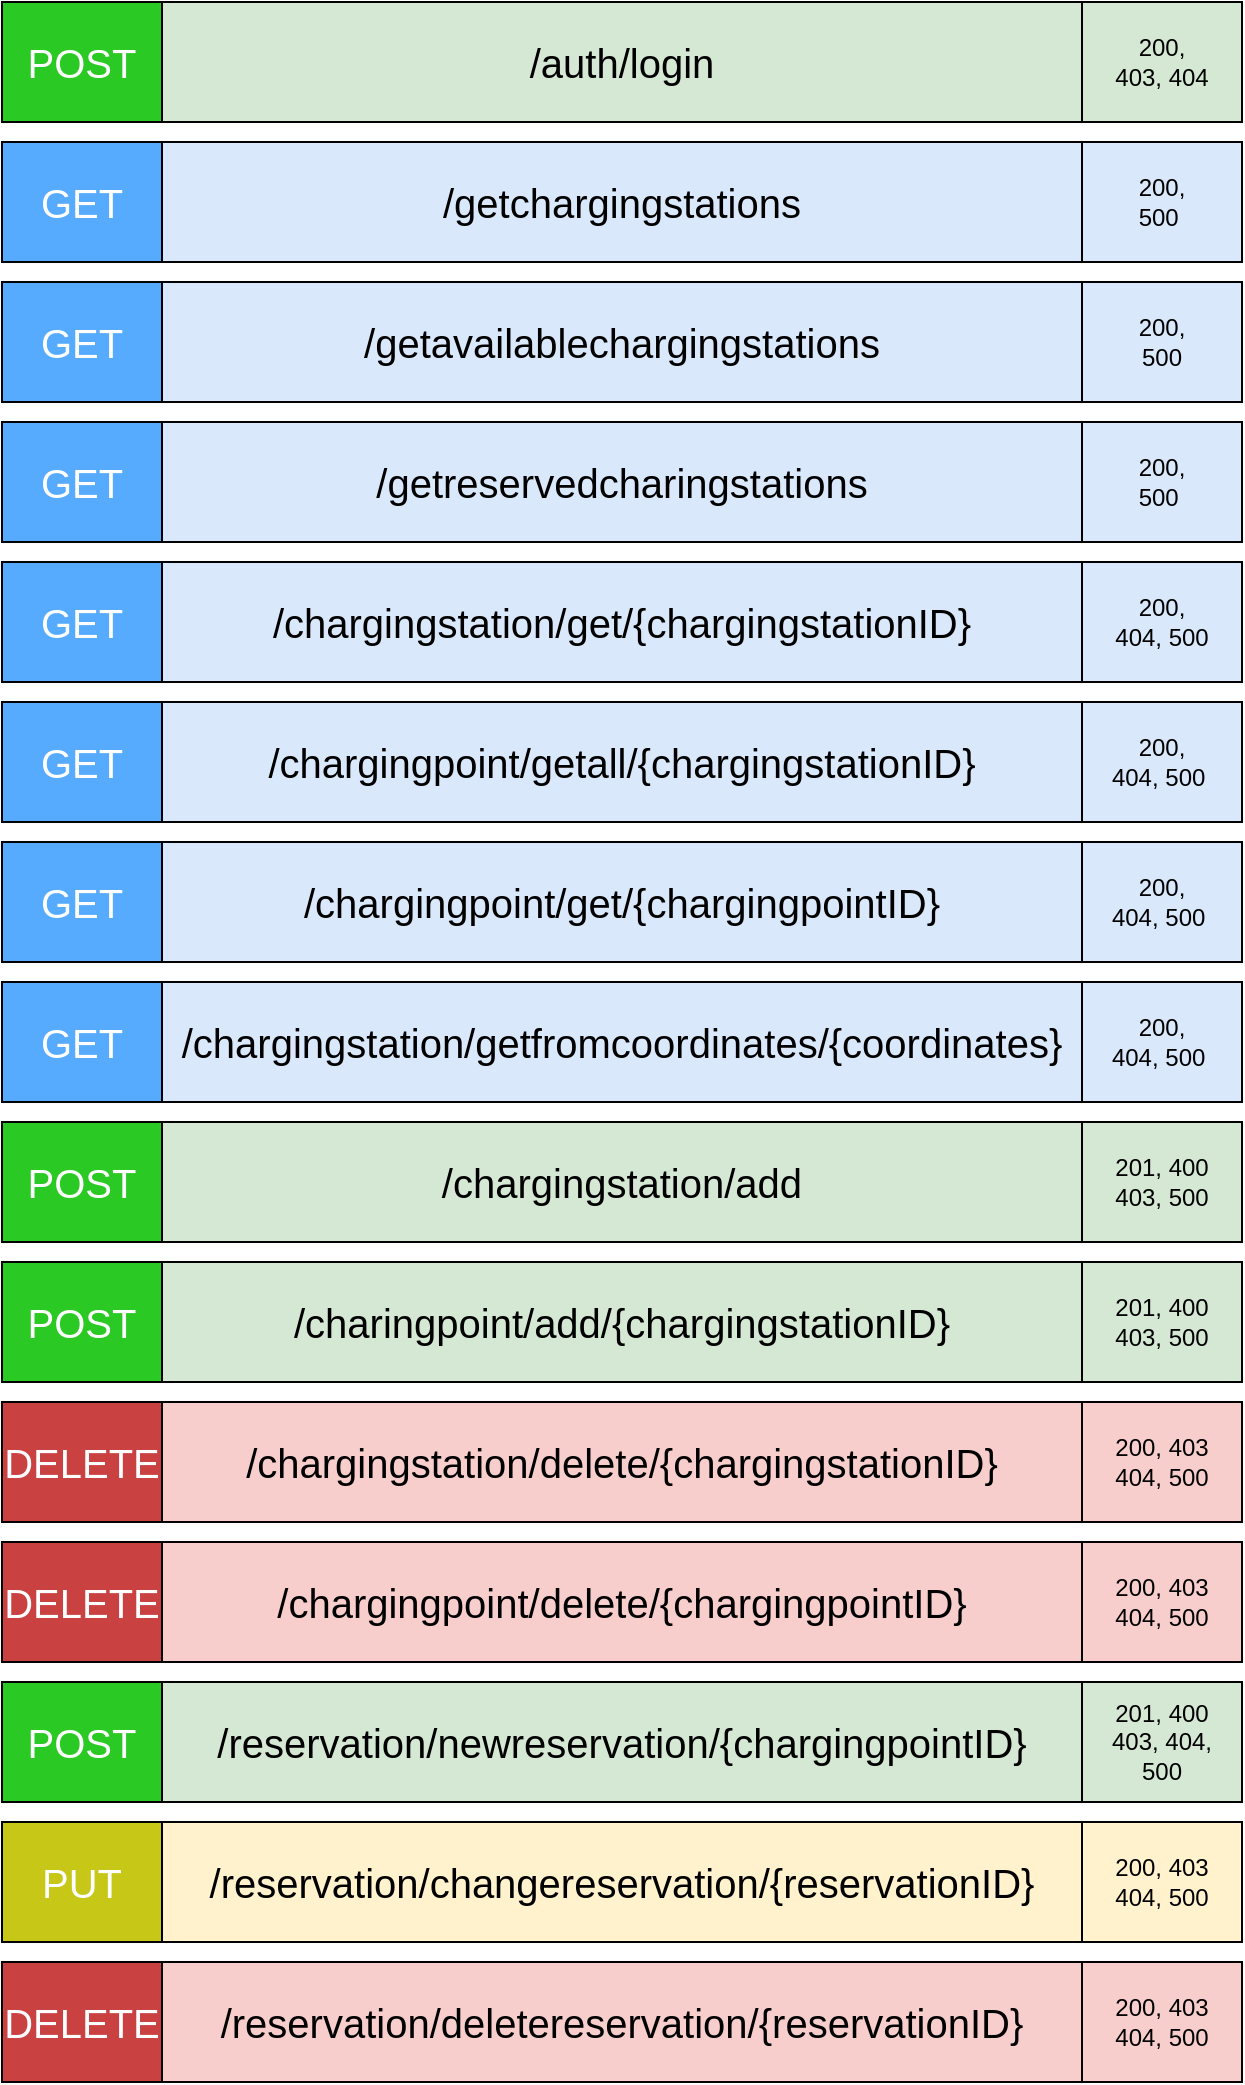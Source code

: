<mxfile version="24.4.6" type="github">
  <diagram name="Page-1" id="KzmILKrWGlOIT-kQnuWg">
    <mxGraphModel dx="751" dy="1145" grid="1" gridSize="10" guides="1" tooltips="1" connect="1" arrows="1" fold="1" page="1" pageScale="1" pageWidth="850" pageHeight="1100" math="0" shadow="0">
      <root>
        <mxCell id="0" />
        <mxCell id="1" parent="0" />
        <mxCell id="aCiFIxHN3XqQG_wEh2lj-1" value="&lt;font style=&quot;font-size: 20px;&quot;&gt;/getchargingstations&lt;/font&gt;" style="rounded=0;whiteSpace=wrap;html=1;fillColor=#dae8fc;strokeColor=#000000;" parent="1" vertex="1">
          <mxGeometry x="120" y="110" width="460" height="60" as="geometry" />
        </mxCell>
        <mxCell id="aCiFIxHN3XqQG_wEh2lj-2" value="&lt;font color=&quot;#ffffff&quot; style=&quot;font-size: 20px;&quot;&gt;GET&lt;/font&gt;" style="rounded=0;whiteSpace=wrap;html=1;fillColor=#57ABFF;strokeColor=#000000;" parent="1" vertex="1">
          <mxGeometry x="40" y="110" width="80" height="60" as="geometry" />
        </mxCell>
        <mxCell id="aCiFIxHN3XqQG_wEh2lj-3" value="&lt;font color=&quot;#ffffff&quot; style=&quot;font-size: 20px;&quot;&gt;DELETE&lt;/font&gt;" style="rounded=0;whiteSpace=wrap;html=1;fillColor=#C94141;strokeColor=#000000;" parent="1" vertex="1">
          <mxGeometry x="40" y="740" width="80" height="60" as="geometry" />
        </mxCell>
        <mxCell id="aCiFIxHN3XqQG_wEh2lj-4" value="&lt;font color=&quot;#ffffff&quot; style=&quot;font-size: 20px;&quot;&gt;POST&lt;/font&gt;" style="rounded=0;whiteSpace=wrap;html=1;fillColor=#2AC924;" parent="1" vertex="1">
          <mxGeometry x="40" y="40" width="80" height="60" as="geometry" />
        </mxCell>
        <mxCell id="aCiFIxHN3XqQG_wEh2lj-5" value="&lt;span style=&quot;font-size: 20px;&quot;&gt;/auth/login&lt;/span&gt;" style="rounded=0;whiteSpace=wrap;html=1;fillColor=#d5e8d4;strokeColor=#000000;" parent="1" vertex="1">
          <mxGeometry x="120" y="40" width="460" height="60" as="geometry" />
        </mxCell>
        <mxCell id="aCiFIxHN3XqQG_wEh2lj-6" value="200,&lt;div&gt;403, 404&lt;/div&gt;" style="rounded=0;whiteSpace=wrap;html=1;fillColor=#d5e8d4;strokeColor=#000000;" parent="1" vertex="1">
          <mxGeometry x="580" y="40" width="80" height="60" as="geometry" />
        </mxCell>
        <mxCell id="aCiFIxHN3XqQG_wEh2lj-7" value="200,&lt;div&gt;500&amp;nbsp;&lt;/div&gt;" style="rounded=0;whiteSpace=wrap;html=1;fillColor=#dae8fc;strokeColor=#000000;" parent="1" vertex="1">
          <mxGeometry x="580" y="110" width="80" height="60" as="geometry" />
        </mxCell>
        <mxCell id="aCiFIxHN3XqQG_wEh2lj-8" value="&lt;font style=&quot;font-size: 20px;&quot;&gt;/chargingstation/delete/{chargingstationID}&lt;/font&gt;" style="rounded=0;whiteSpace=wrap;html=1;fillColor=#f8cecc;strokeColor=#000000;" parent="1" vertex="1">
          <mxGeometry x="120" y="740" width="460" height="60" as="geometry" />
        </mxCell>
        <mxCell id="aCiFIxHN3XqQG_wEh2lj-9" value="200, 403&lt;div&gt;404, 500&lt;/div&gt;" style="rounded=0;whiteSpace=wrap;html=1;fillColor=#f8cecc;strokeColor=#000000;" parent="1" vertex="1">
          <mxGeometry x="580" y="740" width="80" height="60" as="geometry" />
        </mxCell>
        <mxCell id="aCiFIxHN3XqQG_wEh2lj-10" value="&lt;font style=&quot;font-size: 20px;&quot;&gt;/getavailablechargingstations&lt;/font&gt;" style="rounded=0;whiteSpace=wrap;html=1;fillColor=#dae8fc;strokeColor=#000000;" parent="1" vertex="1">
          <mxGeometry x="120" y="180" width="460" height="60" as="geometry" />
        </mxCell>
        <mxCell id="aCiFIxHN3XqQG_wEh2lj-11" value="&lt;font color=&quot;#ffffff&quot; style=&quot;font-size: 20px;&quot;&gt;GET&lt;/font&gt;" style="rounded=0;whiteSpace=wrap;html=1;fillColor=#57ABFF;strokeColor=#000000;" parent="1" vertex="1">
          <mxGeometry x="40" y="180" width="80" height="60" as="geometry" />
        </mxCell>
        <mxCell id="aCiFIxHN3XqQG_wEh2lj-12" value="200,&lt;div&gt;500&lt;/div&gt;" style="rounded=0;whiteSpace=wrap;html=1;fillColor=#dae8fc;strokeColor=#000000;" parent="1" vertex="1">
          <mxGeometry x="580" y="180" width="80" height="60" as="geometry" />
        </mxCell>
        <mxCell id="aCiFIxHN3XqQG_wEh2lj-13" value="&lt;font style=&quot;font-size: 20px;&quot;&gt;/getreservedcharingstations&lt;/font&gt;" style="rounded=0;whiteSpace=wrap;html=1;fillColor=#dae8fc;strokeColor=#000000;" parent="1" vertex="1">
          <mxGeometry x="120" y="250" width="460" height="60" as="geometry" />
        </mxCell>
        <mxCell id="aCiFIxHN3XqQG_wEh2lj-14" value="&lt;font color=&quot;#ffffff&quot; style=&quot;font-size: 20px;&quot;&gt;GET&lt;/font&gt;" style="rounded=0;whiteSpace=wrap;html=1;fillColor=#57ABFF;strokeColor=#000000;" parent="1" vertex="1">
          <mxGeometry x="40" y="250" width="80" height="60" as="geometry" />
        </mxCell>
        <mxCell id="aCiFIxHN3XqQG_wEh2lj-15" value="200,&lt;div&gt;500&amp;nbsp;&lt;/div&gt;" style="rounded=0;whiteSpace=wrap;html=1;fillColor=#dae8fc;strokeColor=#000000;" parent="1" vertex="1">
          <mxGeometry x="580" y="250" width="80" height="60" as="geometry" />
        </mxCell>
        <mxCell id="aCiFIxHN3XqQG_wEh2lj-16" value="&lt;font color=&quot;#ffffff&quot; style=&quot;font-size: 20px;&quot;&gt;POST&lt;/font&gt;" style="rounded=0;whiteSpace=wrap;html=1;fillColor=#2AC924;strokeColor=#000000;" parent="1" vertex="1">
          <mxGeometry x="40" y="600" width="80" height="60" as="geometry" />
        </mxCell>
        <mxCell id="aCiFIxHN3XqQG_wEh2lj-17" value="&lt;span style=&quot;font-size: 20px;&quot;&gt;/chargingstation/add&lt;/span&gt;" style="rounded=0;whiteSpace=wrap;html=1;fillColor=#d5e8d4;strokeColor=#000000;" parent="1" vertex="1">
          <mxGeometry x="120" y="600" width="460" height="60" as="geometry" />
        </mxCell>
        <mxCell id="aCiFIxHN3XqQG_wEh2lj-18" value="201, 400&lt;div&gt;403, 500&lt;/div&gt;" style="rounded=0;whiteSpace=wrap;html=1;fillColor=#d5e8d4;strokeColor=#000000;" parent="1" vertex="1">
          <mxGeometry x="580" y="600" width="80" height="60" as="geometry" />
        </mxCell>
        <mxCell id="aCiFIxHN3XqQG_wEh2lj-19" value="&lt;font color=&quot;#ffffff&quot; style=&quot;font-size: 20px;&quot;&gt;POST&lt;/font&gt;" style="rounded=0;whiteSpace=wrap;html=1;fillColor=#2AC924;strokeColor=#000000;" parent="1" vertex="1">
          <mxGeometry x="40" y="670" width="80" height="60" as="geometry" />
        </mxCell>
        <mxCell id="aCiFIxHN3XqQG_wEh2lj-20" value="&lt;span style=&quot;font-size: 20px;&quot;&gt;/charingpoint/add/{chargingstationID}&lt;/span&gt;" style="rounded=0;whiteSpace=wrap;html=1;fillColor=#d5e8d4;strokeColor=#000000;" parent="1" vertex="1">
          <mxGeometry x="120" y="670" width="460" height="60" as="geometry" />
        </mxCell>
        <mxCell id="aCiFIxHN3XqQG_wEh2lj-21" value="201, 400&lt;div&gt;403, 500&lt;/div&gt;" style="rounded=0;whiteSpace=wrap;html=1;fillColor=#d5e8d4;strokeColor=#000000;" parent="1" vertex="1">
          <mxGeometry x="580" y="670" width="80" height="60" as="geometry" />
        </mxCell>
        <mxCell id="aCiFIxHN3XqQG_wEh2lj-22" value="&lt;font color=&quot;#ffffff&quot; style=&quot;font-size: 20px;&quot;&gt;DELETE&lt;/font&gt;" style="rounded=0;whiteSpace=wrap;html=1;fillColor=#C94141;strokeColor=#000000;" parent="1" vertex="1">
          <mxGeometry x="40" y="810" width="80" height="60" as="geometry" />
        </mxCell>
        <mxCell id="aCiFIxHN3XqQG_wEh2lj-23" value="&lt;font style=&quot;font-size: 20px;&quot;&gt;/chargingpoint/delete/{chargingpointID}&lt;/font&gt;" style="rounded=0;whiteSpace=wrap;html=1;fillColor=#f8cecc;strokeColor=#000000;" parent="1" vertex="1">
          <mxGeometry x="120" y="810" width="460" height="60" as="geometry" />
        </mxCell>
        <mxCell id="aCiFIxHN3XqQG_wEh2lj-24" value="200, 403&lt;div&gt;404, 500&lt;/div&gt;" style="rounded=0;whiteSpace=wrap;html=1;fillColor=#f8cecc;strokeColor=#000000;" parent="1" vertex="1">
          <mxGeometry x="580" y="810" width="80" height="60" as="geometry" />
        </mxCell>
        <mxCell id="aCiFIxHN3XqQG_wEh2lj-25" value="&lt;font color=&quot;#ffffff&quot; style=&quot;font-size: 20px;&quot;&gt;POST&lt;/font&gt;" style="rounded=0;whiteSpace=wrap;html=1;fillColor=#2AC924;strokeColor=#000000;" parent="1" vertex="1">
          <mxGeometry x="40" y="880" width="80" height="60" as="geometry" />
        </mxCell>
        <mxCell id="aCiFIxHN3XqQG_wEh2lj-26" value="&lt;span style=&quot;font-size: 20px;&quot;&gt;/reservation/newreservation/{chargingpointID}&lt;/span&gt;" style="rounded=0;whiteSpace=wrap;html=1;fillColor=#d5e8d4;strokeColor=#000000;" parent="1" vertex="1">
          <mxGeometry x="120" y="880" width="460" height="60" as="geometry" />
        </mxCell>
        <mxCell id="aCiFIxHN3XqQG_wEh2lj-27" value="201, 400&lt;div&gt;403, 404,&lt;/div&gt;&lt;div&gt;500&lt;/div&gt;" style="rounded=0;whiteSpace=wrap;html=1;fillColor=#d5e8d4;strokeColor=#000000;" parent="1" vertex="1">
          <mxGeometry x="580" y="880" width="80" height="60" as="geometry" />
        </mxCell>
        <mxCell id="aCiFIxHN3XqQG_wEh2lj-28" value="&lt;font color=&quot;#ffffff&quot; style=&quot;font-size: 20px;&quot;&gt;PUT&lt;/font&gt;" style="rounded=0;whiteSpace=wrap;html=1;fillColor=#C7C717;strokeColor=#000000;" parent="1" vertex="1">
          <mxGeometry x="40" y="950" width="80" height="60" as="geometry" />
        </mxCell>
        <mxCell id="aCiFIxHN3XqQG_wEh2lj-29" value="&lt;span style=&quot;font-size: 20px;&quot;&gt;/reservation/changereservation/{reservationID}&lt;/span&gt;" style="rounded=0;whiteSpace=wrap;html=1;fillColor=#fff2cc;strokeColor=#000000;" parent="1" vertex="1">
          <mxGeometry x="120" y="950" width="460" height="60" as="geometry" />
        </mxCell>
        <mxCell id="aCiFIxHN3XqQG_wEh2lj-30" value="200, 403&lt;div&gt;404, 500&lt;/div&gt;" style="rounded=0;whiteSpace=wrap;html=1;fillColor=#fff2cc;strokeColor=#000000;" parent="1" vertex="1">
          <mxGeometry x="580" y="950" width="80" height="60" as="geometry" />
        </mxCell>
        <mxCell id="aCiFIxHN3XqQG_wEh2lj-31" value="&lt;font color=&quot;#ffffff&quot; style=&quot;font-size: 20px;&quot;&gt;DELETE&lt;/font&gt;" style="rounded=0;whiteSpace=wrap;html=1;fillColor=#C94141;strokeColor=#000000;" parent="1" vertex="1">
          <mxGeometry x="40" y="1020" width="80" height="60" as="geometry" />
        </mxCell>
        <mxCell id="aCiFIxHN3XqQG_wEh2lj-32" value="&lt;font style=&quot;font-size: 20px;&quot;&gt;/reservation/deletereservation/{reservationID}&lt;/font&gt;" style="rounded=0;whiteSpace=wrap;html=1;fillColor=#f8cecc;strokeColor=#000000;" parent="1" vertex="1">
          <mxGeometry x="120" y="1020" width="460" height="60" as="geometry" />
        </mxCell>
        <mxCell id="aCiFIxHN3XqQG_wEh2lj-33" value="200, 403&lt;div&gt;404, 500&lt;/div&gt;" style="rounded=0;whiteSpace=wrap;html=1;fillColor=#f8cecc;strokeColor=#000000;" parent="1" vertex="1">
          <mxGeometry x="580" y="1020" width="80" height="60" as="geometry" />
        </mxCell>
        <mxCell id="aCiFIxHN3XqQG_wEh2lj-34" value="&lt;font style=&quot;font-size: 20px;&quot;&gt;/chargingstation/get/{chargingstationID}&lt;/font&gt;" style="rounded=0;whiteSpace=wrap;html=1;fillColor=#dae8fc;strokeColor=#000000;" parent="1" vertex="1">
          <mxGeometry x="120" y="320" width="460" height="60" as="geometry" />
        </mxCell>
        <mxCell id="aCiFIxHN3XqQG_wEh2lj-35" value="&lt;font color=&quot;#ffffff&quot; style=&quot;font-size: 20px;&quot;&gt;GET&lt;/font&gt;" style="rounded=0;whiteSpace=wrap;html=1;fillColor=#57ABFF;strokeColor=#000000;" parent="1" vertex="1">
          <mxGeometry x="40" y="320" width="80" height="60" as="geometry" />
        </mxCell>
        <mxCell id="aCiFIxHN3XqQG_wEh2lj-36" value="200,&lt;div&gt;404, 500&lt;/div&gt;" style="rounded=0;whiteSpace=wrap;html=1;fillColor=#dae8fc;strokeColor=#000000;" parent="1" vertex="1">
          <mxGeometry x="580" y="320" width="80" height="60" as="geometry" />
        </mxCell>
        <mxCell id="aCiFIxHN3XqQG_wEh2lj-37" value="&lt;font style=&quot;font-size: 20px;&quot;&gt;/chargingpoint/getall/{chargingstationID}&lt;/font&gt;" style="rounded=0;whiteSpace=wrap;html=1;fillColor=#dae8fc;strokeColor=#000000;" parent="1" vertex="1">
          <mxGeometry x="120" y="390" width="460" height="60" as="geometry" />
        </mxCell>
        <mxCell id="aCiFIxHN3XqQG_wEh2lj-38" value="&lt;font color=&quot;#ffffff&quot; style=&quot;font-size: 20px;&quot;&gt;GET&lt;/font&gt;" style="rounded=0;whiteSpace=wrap;html=1;fillColor=#57ABFF;strokeColor=#000000;" parent="1" vertex="1">
          <mxGeometry x="40" y="390" width="80" height="60" as="geometry" />
        </mxCell>
        <mxCell id="aCiFIxHN3XqQG_wEh2lj-39" value="200,&lt;div&gt;404&lt;span style=&quot;background-color: initial;&quot;&gt;, 500&lt;/span&gt;&lt;span style=&quot;background-color: initial;&quot;&gt;&amp;nbsp;&lt;/span&gt;&lt;/div&gt;" style="rounded=0;whiteSpace=wrap;html=1;fillColor=#dae8fc;strokeColor=#000000;" parent="1" vertex="1">
          <mxGeometry x="580" y="390" width="80" height="60" as="geometry" />
        </mxCell>
        <mxCell id="aCiFIxHN3XqQG_wEh2lj-40" value="&lt;font style=&quot;font-size: 20px;&quot;&gt;/chargingpoint/get/{chargingpointID}&lt;/font&gt;" style="rounded=0;whiteSpace=wrap;html=1;fillColor=#dae8fc;strokeColor=#000000;" parent="1" vertex="1">
          <mxGeometry x="120" y="460" width="460" height="60" as="geometry" />
        </mxCell>
        <mxCell id="aCiFIxHN3XqQG_wEh2lj-41" value="&lt;font color=&quot;#ffffff&quot; style=&quot;font-size: 20px;&quot;&gt;GET&lt;/font&gt;" style="rounded=0;whiteSpace=wrap;html=1;fillColor=#57ABFF;strokeColor=#000000;" parent="1" vertex="1">
          <mxGeometry x="40" y="460" width="80" height="60" as="geometry" />
        </mxCell>
        <mxCell id="aCiFIxHN3XqQG_wEh2lj-42" value="200,&lt;div&gt;404&lt;span style=&quot;background-color: initial;&quot;&gt;, 500&lt;/span&gt;&lt;span style=&quot;background-color: initial;&quot;&gt;&amp;nbsp;&lt;/span&gt;&lt;/div&gt;" style="rounded=0;whiteSpace=wrap;html=1;fillColor=#dae8fc;strokeColor=#000000;" parent="1" vertex="1">
          <mxGeometry x="580" y="460" width="80" height="60" as="geometry" />
        </mxCell>
        <mxCell id="fvTsLKb73kJfOTh529Za-1" value="&lt;font style=&quot;font-size: 20px;&quot;&gt;/chargingstation/getfromcoordinates/{coordinates}&lt;/font&gt;" style="rounded=0;whiteSpace=wrap;html=1;fillColor=#dae8fc;strokeColor=#000000;" parent="1" vertex="1">
          <mxGeometry x="120" y="530" width="460" height="60" as="geometry" />
        </mxCell>
        <mxCell id="fvTsLKb73kJfOTh529Za-2" value="&lt;font color=&quot;#ffffff&quot; style=&quot;font-size: 20px;&quot;&gt;GET&lt;/font&gt;" style="rounded=0;whiteSpace=wrap;html=1;fillColor=#57ABFF;strokeColor=#000000;" parent="1" vertex="1">
          <mxGeometry x="40" y="530" width="80" height="60" as="geometry" />
        </mxCell>
        <mxCell id="fvTsLKb73kJfOTh529Za-3" value="200,&lt;div&gt;404&lt;span style=&quot;background-color: initial;&quot;&gt;, 500&lt;/span&gt;&lt;span style=&quot;background-color: initial;&quot;&gt;&amp;nbsp;&lt;/span&gt;&lt;/div&gt;" style="rounded=0;whiteSpace=wrap;html=1;fillColor=#dae8fc;strokeColor=#000000;" parent="1" vertex="1">
          <mxGeometry x="580" y="530" width="80" height="60" as="geometry" />
        </mxCell>
      </root>
    </mxGraphModel>
  </diagram>
</mxfile>
